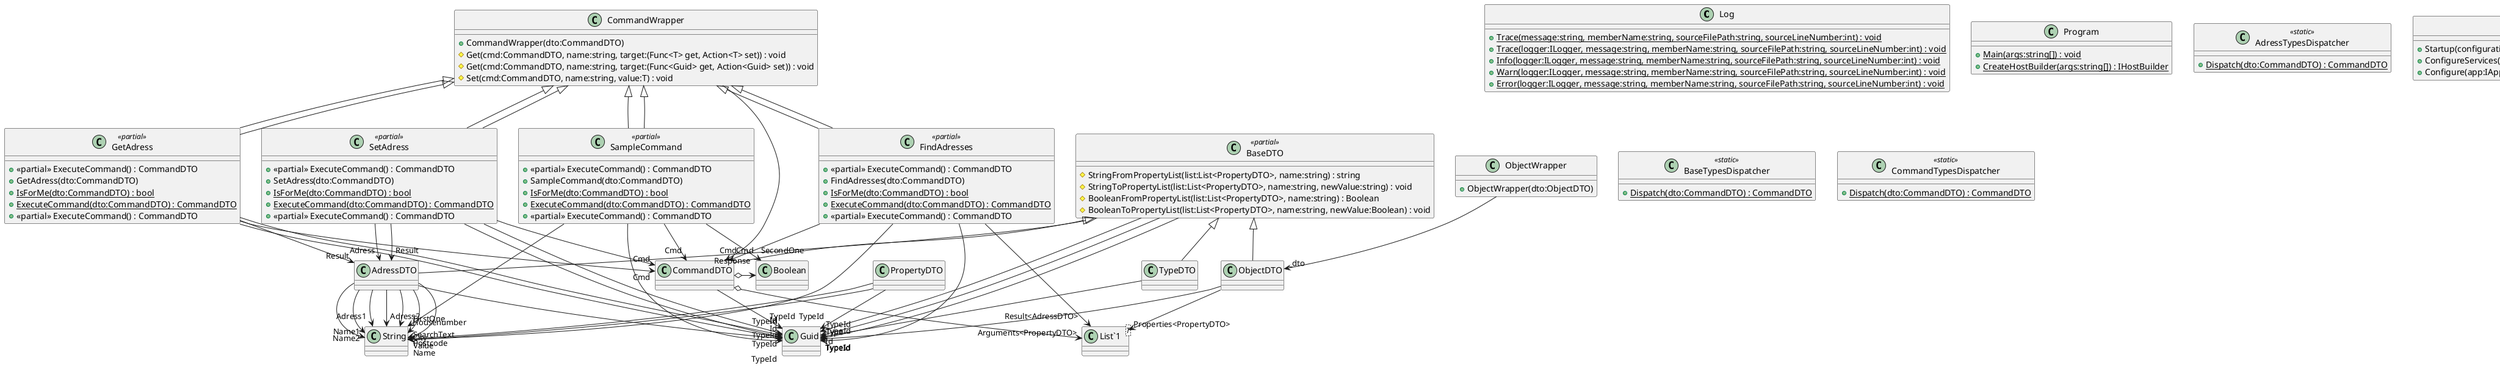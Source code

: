 @startuml
class Log {
    + {static} Trace(message:string, memberName:string, sourceFilePath:string, sourceLineNumber:int) : void
    + {static} Trace(logger:ILogger, message:string, memberName:string, sourceFilePath:string, sourceLineNumber:int) : void
    + {static} Info(logger:ILogger, message:string, memberName:string, sourceFilePath:string, sourceLineNumber:int) : void
    + {static} Warn(logger:ILogger, message:string, memberName:string, sourceFilePath:string, sourceLineNumber:int) : void
    + {static} Error(logger:ILogger, message:string, memberName:string, sourceFilePath:string, sourceLineNumber:int) : void
}
class Program {
    + {static} Main(args:string[]) : void
    + {static} CreateHostBuilder(args:string[]) : IHostBuilder
}
class Startup {
    + Startup(configuration:IConfiguration)
    + ConfigureServices(services:IServiceCollection) : void
    + Configure(app:IApplicationBuilder, env:IWebHostEnvironment) : void
}
Startup --> "Configuration" IConfiguration
class FindAdresses <<partial>> {
    + <<partial>> ExecuteCommand() : CommandDTO
}
CommandWrapper <|-- FindAdresses
class GetAdress <<partial>> {
    + <<partial>> ExecuteCommand() : CommandDTO
}
CommandWrapper <|-- GetAdress
class SampleCommand <<partial>> {
    + <<partial>> ExecuteCommand() : CommandDTO
}
CommandWrapper <|-- SampleCommand
class SetAdress <<partial>> {
    + <<partial>> ExecuteCommand() : CommandDTO
}
CommandWrapper <|-- SetAdress
class AdressDTO {
}
class FindAdresses <<partial>> {
    + FindAdresses(dto:CommandDTO)
    + {static} IsForMe(dto:CommandDTO) : bool
    + {static} ExecuteCommand(dto:CommandDTO) : CommandDTO
    + <<partial>> ExecuteCommand() : CommandDTO
}
class GetAdress <<partial>> {
    + GetAdress(dto:CommandDTO)
    + {static} IsForMe(dto:CommandDTO) : bool
    + {static} ExecuteCommand(dto:CommandDTO) : CommandDTO
    + <<partial>> ExecuteCommand() : CommandDTO
}
class SetAdress <<partial>> {
    + SetAdress(dto:CommandDTO)
    + {static} IsForMe(dto:CommandDTO) : bool
    + {static} ExecuteCommand(dto:CommandDTO) : CommandDTO
    + <<partial>> ExecuteCommand() : CommandDTO
}
class AdressTypesDispatcher <<static>> {
    + {static} Dispatch(dto:CommandDTO) : CommandDTO
}
class "List`1"<T> {
}
BaseDTO <|-- AdressDTO
AdressDTO --> "TypeId" Guid
AdressDTO --> "Name1" String
AdressDTO --> "Name2" String
AdressDTO --> "Adress1" String
AdressDTO --> "Adress2" String
AdressDTO --> "Housenumber" String
AdressDTO --> "City" String
AdressDTO --> "Postcode" String
CommandWrapper <|-- FindAdresses
FindAdresses --> "TypeId" Guid
FindAdresses --> "Cmd" CommandDTO
FindAdresses --> "SearchText" String
FindAdresses --> "Result<AdressDTO>" "List`1"
CommandWrapper <|-- GetAdress
GetAdress --> "TypeId" Guid
GetAdress --> "Cmd" CommandDTO
GetAdress --> "Id" Guid
GetAdress --> "Result" AdressDTO
CommandWrapper <|-- SetAdress
SetAdress --> "TypeId" Guid
SetAdress --> "Cmd" CommandDTO
SetAdress --> "Id" Guid
SetAdress --> "Adress" AdressDTO
SetAdress --> "Result" AdressDTO
class BaseDTO <<partial>> {
    # StringFromPropertyList(list:List<PropertyDTO>, name:string) : string
    # StringToPropertyList(list:List<PropertyDTO>, name:string, newValue:string) : void
    # BooleanFromPropertyList(list:List<PropertyDTO>, name:string) : Boolean
    # BooleanToPropertyList(list:List<PropertyDTO>, name:string, newValue:Boolean) : void
}
class BaseDTO <<partial>> {
}
class PropertyDTO {
}
class ObjectDTO {
}
class TypeDTO {
}
class BaseTypesDispatcher <<static>> {
    + {static} Dispatch(dto:CommandDTO) : CommandDTO
}
class "List`1"<T> {
}
BaseDTO --> "TypeId" Guid
BaseDTO --> "Id" Guid
BaseDTO --> "Type" Guid
PropertyDTO --> "TypeId" Guid
PropertyDTO --> "Name" String
PropertyDTO --> "Value" String
BaseDTO <|-- ObjectDTO
ObjectDTO --> "TypeId" Guid
ObjectDTO --> "Properties<PropertyDTO>" "List`1"
BaseDTO <|-- TypeDTO
TypeDTO --> "TypeId" Guid
class ObjectWrapper {
    + ObjectWrapper(dto:ObjectDTO)
}
class CommandWrapper {
    + CommandWrapper(dto:CommandDTO)
    # Get(cmd:CommandDTO, name:string, target:(Func<T> get, Action<T> set)) : void
    # Get(cmd:CommandDTO, name:string, target:(Func<Guid> get, Action<Guid> set)) : void
    # Set(cmd:CommandDTO, name:string, value:T) : void
}
ObjectWrapper --> "_dto" ObjectDTO
CommandWrapper --> "Cmd" CommandDTO
class CommandDTO {
}
class SampleCommand <<partial>> {
    + SampleCommand(dto:CommandDTO)
    + {static} IsForMe(dto:CommandDTO) : bool
    + {static} ExecuteCommand(dto:CommandDTO) : CommandDTO
    + <<partial>> ExecuteCommand() : CommandDTO
}
class CommandTypesDispatcher <<static>> {
    + {static} Dispatch(dto:CommandDTO) : CommandDTO
}
class "List`1"<T> {
}
BaseDTO <|-- CommandDTO
CommandDTO --> "TypeId" Guid
CommandDTO o-> "Response" Boolean
CommandDTO o-> "Arguments<PropertyDTO>" "List`1"
CommandWrapper <|-- SampleCommand
SampleCommand --> "TypeId" Guid
SampleCommand --> "Cmd" CommandDTO
SampleCommand --> "FirstOne" String
SampleCommand --> "SecondOne" Boolean
class WeatherForecast {
    + TemperatureC : int <<get>> <<set>>
    + TemperatureF : int <<get>>
    + Summary : string <<get>> <<set>>
}
WeatherForecast --> "Date" DateTime
@enduml
